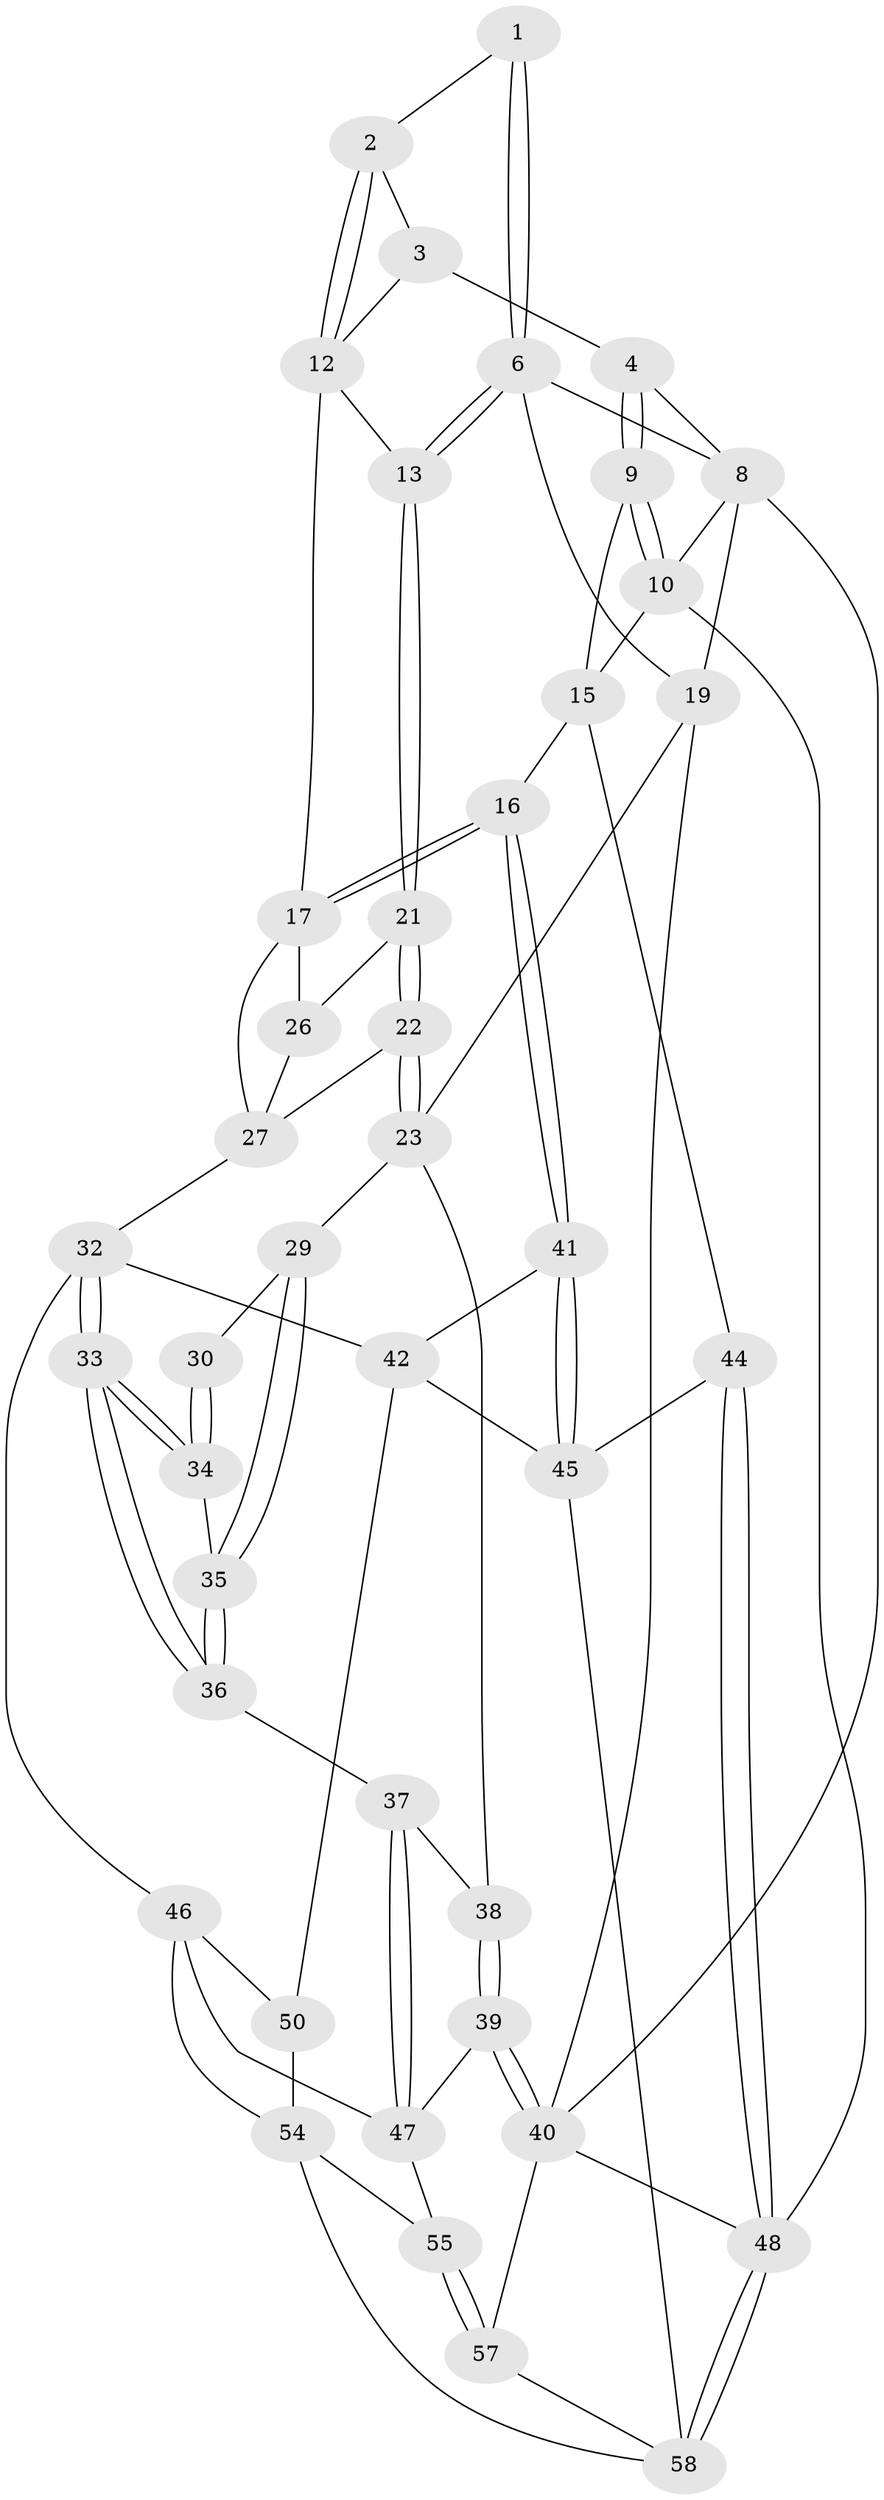 // original degree distribution, {3: 0.05, 4: 0.2, 5: 0.55, 6: 0.2}
// Generated by graph-tools (version 1.1) at 2025/11/02/27/25 16:11:56]
// undirected, 42 vertices, 95 edges
graph export_dot {
graph [start="1"]
  node [color=gray90,style=filled];
  1 [pos="+0.48766501402535517+0.09171533952357362"];
  2 [pos="+0.5487340217834992+0.12107550129497748"];
  3 [pos="+0.7766199043692222+0"];
  4 [pos="+0.8167473612457208+0",super="+5"];
  6 [pos="+0.3280819434980693+0.11821069884780873",super="+7"];
  8 [pos="+0.20776576724990092+0",super="+11"];
  9 [pos="+0.9153829711761499+0"];
  10 [pos="+1+0"];
  12 [pos="+0.5307935862249545+0.1705462610149821",super="+14"];
  13 [pos="+0.46112178567717493+0.2520646068063528"];
  15 [pos="+0.915049114793925+0.21992566358770588",super="+25"];
  16 [pos="+0.7733185101197656+0.4212361407712071"];
  17 [pos="+0.7702144482545638+0.418109529717216",super="+18"];
  19 [pos="+0.2287502547032774+0.09060507534778464",super="+20"];
  21 [pos="+0.4601762700269263+0.2661786796445751"];
  22 [pos="+0.38004639511664806+0.3583247625502133",super="+28"];
  23 [pos="+0.33320532840633865+0.3834626781318565",super="+24"];
  26 [pos="+0.5915053344401675+0.34186358855493215"];
  27 [pos="+0.517129559706412+0.4342802229298825",super="+31"];
  29 [pos="+0.3697153186854736+0.4382074007430849"];
  30 [pos="+0.4683806717166635+0.46946978164680997"];
  32 [pos="+0.5120325596186599+0.5944383635846854",super="+43"];
  33 [pos="+0.5005740619804135+0.5887009695064395"];
  34 [pos="+0.47271779035769684+0.5528073536339815"];
  35 [pos="+0.3874073251442837+0.46769089223735333"];
  36 [pos="+0.36258898792073724+0.5908630063329504"];
  37 [pos="+0.3487480785529546+0.5952630245983775"];
  38 [pos="+0.06531586255588046+0.5325243910665779"];
  39 [pos="+0.007635948495562208+0.5548985295777512"];
  40 [pos="+0+0.5645132583285434",super="+56"];
  41 [pos="+0.8404560626804403+0.5459016432447079"];
  42 [pos="+0.7859986088871007+0.5991308635286822",super="+49"];
  44 [pos="+1+0.5631346079522854"];
  45 [pos="+1+0.5655912817426527",super="+53"];
  46 [pos="+0.5282915705177172+0.6795849799338862",super="+51"];
  47 [pos="+0.3805552834210807+0.738249902871325",super="+52"];
  48 [pos="+1+1"];
  50 [pos="+0.7637515639474575+0.776107130053142"];
  54 [pos="+0.5347154070773035+0.8988164549264749",super="+60"];
  55 [pos="+0.3619886008205518+0.7774927471553795"];
  57 [pos="+0.1273337941321505+1"];
  58 [pos="+0.8709081329004689+1",super="+59"];
  1 -- 2;
  1 -- 6;
  1 -- 6;
  2 -- 3;
  2 -- 12;
  2 -- 12;
  3 -- 4;
  3 -- 12;
  4 -- 9;
  4 -- 9;
  4 -- 8;
  6 -- 13;
  6 -- 13;
  6 -- 8;
  6 -- 19;
  8 -- 10;
  8 -- 40;
  8 -- 19;
  9 -- 10;
  9 -- 10;
  9 -- 15;
  10 -- 48;
  10 -- 15;
  12 -- 13;
  12 -- 17;
  13 -- 21;
  13 -- 21;
  15 -- 16;
  15 -- 44;
  16 -- 17;
  16 -- 17;
  16 -- 41;
  16 -- 41;
  17 -- 27;
  17 -- 26;
  19 -- 23;
  19 -- 40;
  21 -- 22;
  21 -- 22;
  21 -- 26;
  22 -- 23;
  22 -- 23;
  22 -- 27;
  23 -- 29;
  23 -- 38;
  26 -- 27;
  27 -- 32;
  29 -- 30;
  29 -- 35;
  29 -- 35;
  30 -- 34;
  30 -- 34;
  32 -- 33;
  32 -- 33;
  32 -- 42;
  32 -- 46;
  33 -- 34;
  33 -- 34;
  33 -- 36;
  33 -- 36;
  34 -- 35;
  35 -- 36;
  35 -- 36;
  36 -- 37;
  37 -- 38;
  37 -- 47;
  37 -- 47;
  38 -- 39;
  38 -- 39;
  39 -- 40;
  39 -- 40;
  39 -- 47;
  40 -- 57;
  40 -- 48;
  41 -- 42;
  41 -- 45;
  41 -- 45;
  42 -- 50;
  42 -- 45;
  44 -- 45;
  44 -- 48;
  44 -- 48;
  45 -- 58;
  46 -- 47;
  46 -- 54;
  46 -- 50;
  47 -- 55;
  48 -- 58;
  48 -- 58;
  50 -- 54;
  54 -- 55;
  54 -- 58;
  55 -- 57;
  55 -- 57;
  57 -- 58;
}
